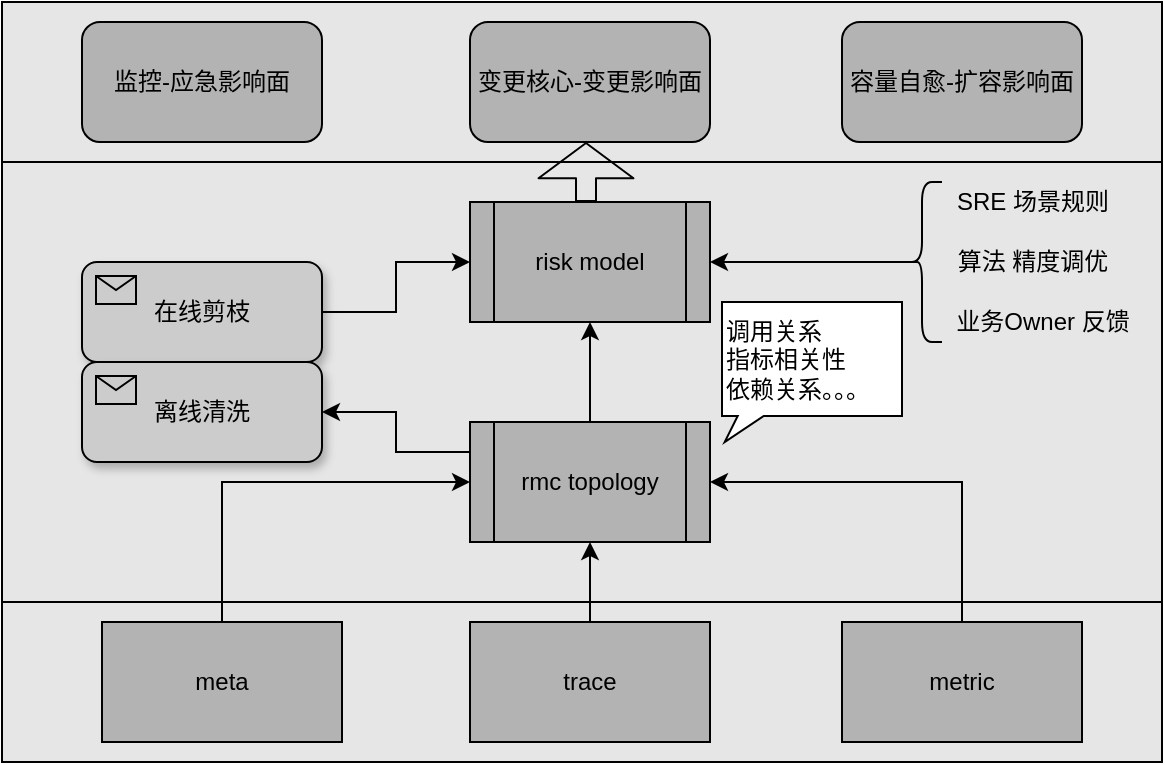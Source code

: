 <mxfile version="13.6.3" type="github">
  <diagram id="Zqko86Jw6SL07jLe1bMI" name="Page-1">
    <mxGraphModel dx="1448" dy="871" grid="1" gridSize="10" guides="1" tooltips="1" connect="1" arrows="1" fold="1" page="1" pageScale="1" pageWidth="827" pageHeight="1169" math="0" shadow="0">
      <root>
        <mxCell id="0" />
        <mxCell id="1" parent="0" />
        <mxCell id="dfsEKLthOqDB2xlvtcXD-29" value="" style="rounded=0;whiteSpace=wrap;html=1;fillColor=#E6E6E6;" vertex="1" parent="1">
          <mxGeometry x="120" y="140" width="580" height="80" as="geometry" />
        </mxCell>
        <mxCell id="dfsEKLthOqDB2xlvtcXD-30" value="" style="rounded=0;whiteSpace=wrap;html=1;fillColor=#E6E6E6;" vertex="1" parent="1">
          <mxGeometry x="120" y="220" width="580" height="220" as="geometry" />
        </mxCell>
        <mxCell id="dfsEKLthOqDB2xlvtcXD-31" value="" style="rounded=0;whiteSpace=wrap;html=1;fillColor=#E6E6E6;" vertex="1" parent="1">
          <mxGeometry x="120" y="440" width="580" height="80" as="geometry" />
        </mxCell>
        <mxCell id="dfsEKLthOqDB2xlvtcXD-1" value="risk model" style="shape=process;whiteSpace=wrap;html=1;backgroundOutline=1;fillColor=#B3B3B3;" vertex="1" parent="1">
          <mxGeometry x="354" y="240" width="120" height="60" as="geometry" />
        </mxCell>
        <mxCell id="dfsEKLthOqDB2xlvtcXD-11" style="edgeStyle=orthogonalEdgeStyle;rounded=0;orthogonalLoop=1;jettySize=auto;html=1;exitX=0.5;exitY=0;exitDx=0;exitDy=0;fillColor=#B3B3B3;" edge="1" parent="1" source="dfsEKLthOqDB2xlvtcXD-2" target="dfsEKLthOqDB2xlvtcXD-1">
          <mxGeometry relative="1" as="geometry" />
        </mxCell>
        <mxCell id="dfsEKLthOqDB2xlvtcXD-37" style="edgeStyle=orthogonalEdgeStyle;rounded=0;orthogonalLoop=1;jettySize=auto;html=1;exitX=0;exitY=0.25;exitDx=0;exitDy=0;entryX=1;entryY=0.5;entryDx=0;entryDy=0;fillColor=#B3B3B3;" edge="1" parent="1" source="dfsEKLthOqDB2xlvtcXD-2" target="dfsEKLthOqDB2xlvtcXD-35">
          <mxGeometry relative="1" as="geometry" />
        </mxCell>
        <mxCell id="dfsEKLthOqDB2xlvtcXD-2" value="rmc topology" style="shape=process;whiteSpace=wrap;html=1;backgroundOutline=1;fillColor=#B3B3B3;" vertex="1" parent="1">
          <mxGeometry x="354" y="350" width="120" height="60" as="geometry" />
        </mxCell>
        <mxCell id="dfsEKLthOqDB2xlvtcXD-8" style="edgeStyle=orthogonalEdgeStyle;rounded=0;orthogonalLoop=1;jettySize=auto;html=1;exitX=0.5;exitY=0;exitDx=0;exitDy=0;entryX=0;entryY=0.5;entryDx=0;entryDy=0;" edge="1" parent="1" source="dfsEKLthOqDB2xlvtcXD-4" target="dfsEKLthOqDB2xlvtcXD-2">
          <mxGeometry relative="1" as="geometry" />
        </mxCell>
        <mxCell id="dfsEKLthOqDB2xlvtcXD-4" value="meta" style="rounded=0;whiteSpace=wrap;html=1;fillColor=#B3B3B3;" vertex="1" parent="1">
          <mxGeometry x="170" y="450" width="120" height="60" as="geometry" />
        </mxCell>
        <mxCell id="dfsEKLthOqDB2xlvtcXD-10" style="edgeStyle=orthogonalEdgeStyle;rounded=0;orthogonalLoop=1;jettySize=auto;html=1;exitX=0.5;exitY=0;exitDx=0;exitDy=0;" edge="1" parent="1" source="dfsEKLthOqDB2xlvtcXD-5" target="dfsEKLthOqDB2xlvtcXD-2">
          <mxGeometry relative="1" as="geometry" />
        </mxCell>
        <mxCell id="dfsEKLthOqDB2xlvtcXD-5" value="trace" style="rounded=0;whiteSpace=wrap;html=1;fillColor=#B3B3B3;" vertex="1" parent="1">
          <mxGeometry x="354" y="450" width="120" height="60" as="geometry" />
        </mxCell>
        <mxCell id="dfsEKLthOqDB2xlvtcXD-9" style="edgeStyle=orthogonalEdgeStyle;rounded=0;orthogonalLoop=1;jettySize=auto;html=1;exitX=0.5;exitY=0;exitDx=0;exitDy=0;entryX=1;entryY=0.5;entryDx=0;entryDy=0;" edge="1" parent="1" source="dfsEKLthOqDB2xlvtcXD-6" target="dfsEKLthOqDB2xlvtcXD-2">
          <mxGeometry relative="1" as="geometry" />
        </mxCell>
        <mxCell id="dfsEKLthOqDB2xlvtcXD-6" value="metric" style="rounded=0;whiteSpace=wrap;html=1;fillColor=#B3B3B3;" vertex="1" parent="1">
          <mxGeometry x="540" y="450" width="120" height="60" as="geometry" />
        </mxCell>
        <mxCell id="dfsEKLthOqDB2xlvtcXD-7" value="监控-应急影响面" style="rounded=1;whiteSpace=wrap;html=1;fillColor=#B3B3B3;" vertex="1" parent="1">
          <mxGeometry x="160" y="150" width="120" height="60" as="geometry" />
        </mxCell>
        <mxCell id="dfsEKLthOqDB2xlvtcXD-12" value="变更核心-变更影响面" style="rounded=1;whiteSpace=wrap;html=1;fillColor=#B3B3B3;" vertex="1" parent="1">
          <mxGeometry x="354" y="150" width="120" height="60" as="geometry" />
        </mxCell>
        <mxCell id="dfsEKLthOqDB2xlvtcXD-13" value="容量自愈-扩容影响面" style="rounded=1;whiteSpace=wrap;html=1;fillColor=#B3B3B3;" vertex="1" parent="1">
          <mxGeometry x="540" y="150" width="120" height="60" as="geometry" />
        </mxCell>
        <mxCell id="dfsEKLthOqDB2xlvtcXD-20" value="SRE 场景规则" style="text;html=1;align=center;verticalAlign=middle;resizable=0;points=[];autosize=1;" vertex="1" parent="1">
          <mxGeometry x="590" y="230" width="90" height="20" as="geometry" />
        </mxCell>
        <mxCell id="dfsEKLthOqDB2xlvtcXD-21" value="算法 精度调优" style="text;html=1;align=center;verticalAlign=middle;resizable=0;points=[];autosize=1;" vertex="1" parent="1">
          <mxGeometry x="590" y="260" width="90" height="20" as="geometry" />
        </mxCell>
        <mxCell id="dfsEKLthOqDB2xlvtcXD-22" value="业务Owner 反馈" style="text;html=1;align=center;verticalAlign=middle;resizable=0;points=[];autosize=1;" vertex="1" parent="1">
          <mxGeometry x="590" y="290" width="100" height="20" as="geometry" />
        </mxCell>
        <mxCell id="dfsEKLthOqDB2xlvtcXD-24" value="调用关系&lt;br&gt;指标相关性&lt;br&gt;依赖关系。。。" style="whiteSpace=wrap;html=1;shape=mxgraph.basic.rectCallout;dx=14.35;dy=13;boundedLbl=1;align=left;" vertex="1" parent="1">
          <mxGeometry x="480" y="290" width="90" height="70" as="geometry" />
        </mxCell>
        <mxCell id="dfsEKLthOqDB2xlvtcXD-25" value="" style="shape=flexArrow;endArrow=classic;html=1;endWidth=36.471;endSize=5.553;" edge="1" parent="1">
          <mxGeometry width="50" height="50" relative="1" as="geometry">
            <mxPoint x="412" y="240" as="sourcePoint" />
            <mxPoint x="412" y="210" as="targetPoint" />
          </mxGeometry>
        </mxCell>
        <mxCell id="dfsEKLthOqDB2xlvtcXD-28" style="edgeStyle=orthogonalEdgeStyle;rounded=0;orthogonalLoop=1;jettySize=auto;html=1;exitX=0.1;exitY=0.5;exitDx=0;exitDy=0;exitPerimeter=0;entryX=1;entryY=0.5;entryDx=0;entryDy=0;fillColor=#B3B3B3;" edge="1" parent="1" source="dfsEKLthOqDB2xlvtcXD-27" target="dfsEKLthOqDB2xlvtcXD-1">
          <mxGeometry relative="1" as="geometry" />
        </mxCell>
        <mxCell id="dfsEKLthOqDB2xlvtcXD-27" value="" style="shape=curlyBracket;whiteSpace=wrap;html=1;rounded=1;fillColor=#B3B3B3;" vertex="1" parent="1">
          <mxGeometry x="570" y="230" width="20" height="80" as="geometry" />
        </mxCell>
        <mxCell id="dfsEKLthOqDB2xlvtcXD-38" style="edgeStyle=orthogonalEdgeStyle;rounded=0;orthogonalLoop=1;jettySize=auto;html=1;exitX=1;exitY=0.5;exitDx=0;exitDy=0;entryX=0;entryY=0.5;entryDx=0;entryDy=0;fillColor=#B3B3B3;" edge="1" parent="1" source="dfsEKLthOqDB2xlvtcXD-33" target="dfsEKLthOqDB2xlvtcXD-1">
          <mxGeometry relative="1" as="geometry" />
        </mxCell>
        <mxCell id="dfsEKLthOqDB2xlvtcXD-33" value="&lt;span&gt;在线剪枝&lt;/span&gt;" style="html=1;whiteSpace=wrap;rounded=1;dropTarget=0;shadow=1;fillColor=#CCCCCC;" vertex="1" parent="1">
          <mxGeometry x="160" y="270" width="120" height="50" as="geometry" />
        </mxCell>
        <mxCell id="dfsEKLthOqDB2xlvtcXD-34" value="" style="html=1;shape=message;outlineConnect=0;fillColor=#CCCCCC;" vertex="1" parent="dfsEKLthOqDB2xlvtcXD-33">
          <mxGeometry width="20" height="14" relative="1" as="geometry">
            <mxPoint x="7" y="7" as="offset" />
          </mxGeometry>
        </mxCell>
        <mxCell id="dfsEKLthOqDB2xlvtcXD-35" value="离线清洗" style="html=1;whiteSpace=wrap;rounded=1;dropTarget=0;shadow=1;fillColor=#CCCCCC;" vertex="1" parent="1">
          <mxGeometry x="160" y="320" width="120" height="50" as="geometry" />
        </mxCell>
        <mxCell id="dfsEKLthOqDB2xlvtcXD-36" value="" style="html=1;shape=message;outlineConnect=0;fillColor=#CCCCCC;" vertex="1" parent="dfsEKLthOqDB2xlvtcXD-35">
          <mxGeometry width="20" height="14" relative="1" as="geometry">
            <mxPoint x="7" y="7" as="offset" />
          </mxGeometry>
        </mxCell>
      </root>
    </mxGraphModel>
  </diagram>
</mxfile>
